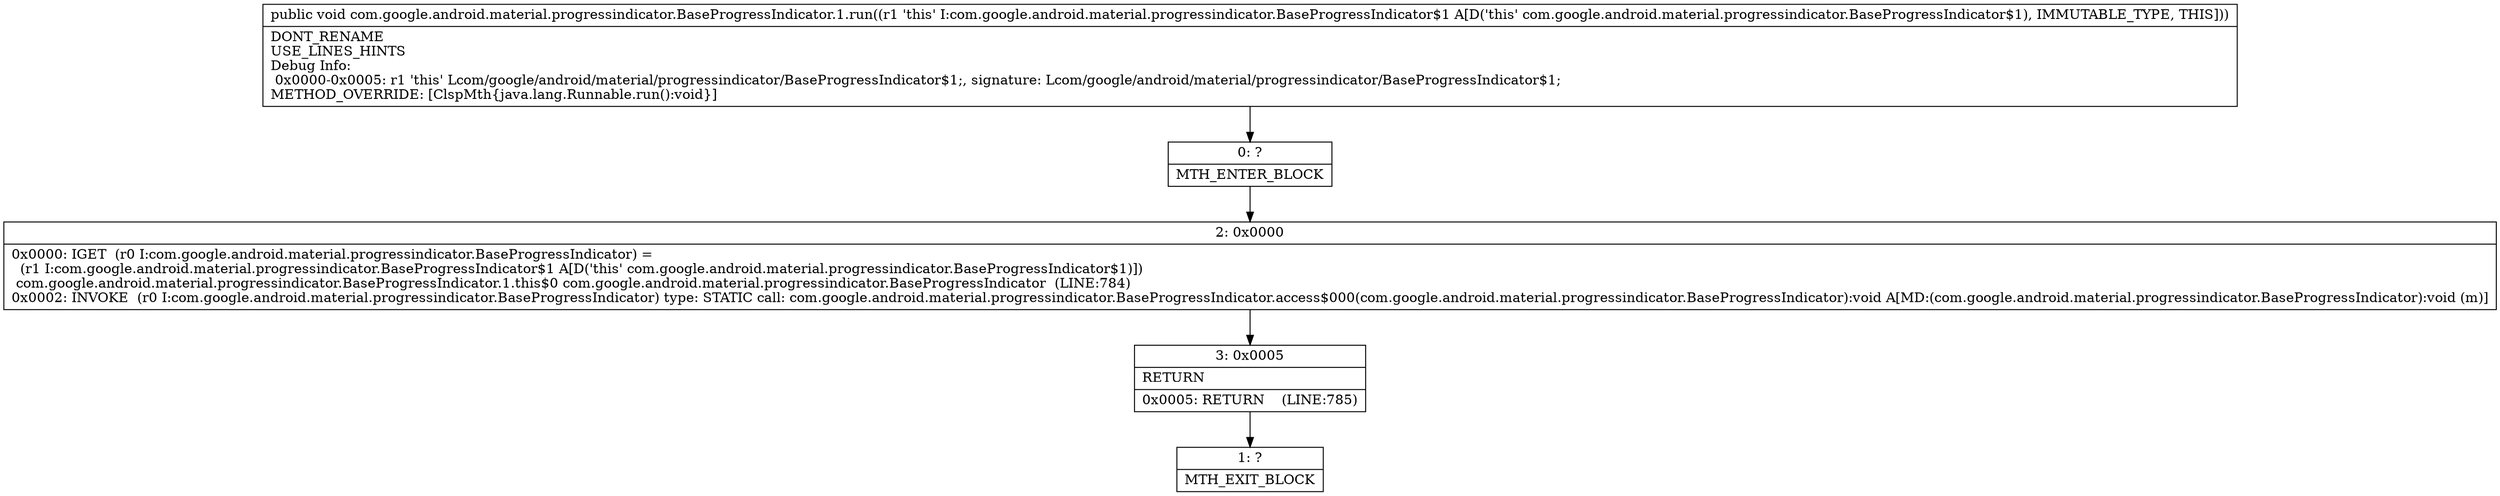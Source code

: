 digraph "CFG forcom.google.android.material.progressindicator.BaseProgressIndicator.1.run()V" {
Node_0 [shape=record,label="{0\:\ ?|MTH_ENTER_BLOCK\l}"];
Node_2 [shape=record,label="{2\:\ 0x0000|0x0000: IGET  (r0 I:com.google.android.material.progressindicator.BaseProgressIndicator) = \l  (r1 I:com.google.android.material.progressindicator.BaseProgressIndicator$1 A[D('this' com.google.android.material.progressindicator.BaseProgressIndicator$1)])\l com.google.android.material.progressindicator.BaseProgressIndicator.1.this$0 com.google.android.material.progressindicator.BaseProgressIndicator  (LINE:784)\l0x0002: INVOKE  (r0 I:com.google.android.material.progressindicator.BaseProgressIndicator) type: STATIC call: com.google.android.material.progressindicator.BaseProgressIndicator.access$000(com.google.android.material.progressindicator.BaseProgressIndicator):void A[MD:(com.google.android.material.progressindicator.BaseProgressIndicator):void (m)]\l}"];
Node_3 [shape=record,label="{3\:\ 0x0005|RETURN\l|0x0005: RETURN    (LINE:785)\l}"];
Node_1 [shape=record,label="{1\:\ ?|MTH_EXIT_BLOCK\l}"];
MethodNode[shape=record,label="{public void com.google.android.material.progressindicator.BaseProgressIndicator.1.run((r1 'this' I:com.google.android.material.progressindicator.BaseProgressIndicator$1 A[D('this' com.google.android.material.progressindicator.BaseProgressIndicator$1), IMMUTABLE_TYPE, THIS]))  | DONT_RENAME\lUSE_LINES_HINTS\lDebug Info:\l  0x0000\-0x0005: r1 'this' Lcom\/google\/android\/material\/progressindicator\/BaseProgressIndicator$1;, signature: Lcom\/google\/android\/material\/progressindicator\/BaseProgressIndicator$1;\lMETHOD_OVERRIDE: [ClspMth\{java.lang.Runnable.run():void\}]\l}"];
MethodNode -> Node_0;Node_0 -> Node_2;
Node_2 -> Node_3;
Node_3 -> Node_1;
}

